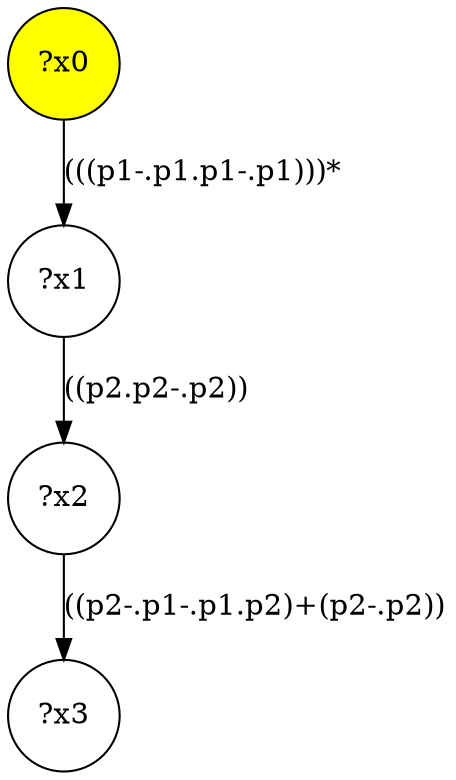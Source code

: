 digraph g {
	x0 [fillcolor="yellow", style="filled," shape=circle, label="?x0"];
	x1 [shape=circle, label="?x1"];
	x0 -> x1 [label="(((p1-.p1.p1-.p1)))*"];
	x2 [shape=circle, label="?x2"];
	x1 -> x2 [label="((p2.p2-.p2))"];
	x3 [shape=circle, label="?x3"];
	x2 -> x3 [label="((p2-.p1-.p1.p2)+(p2-.p2))"];
}
